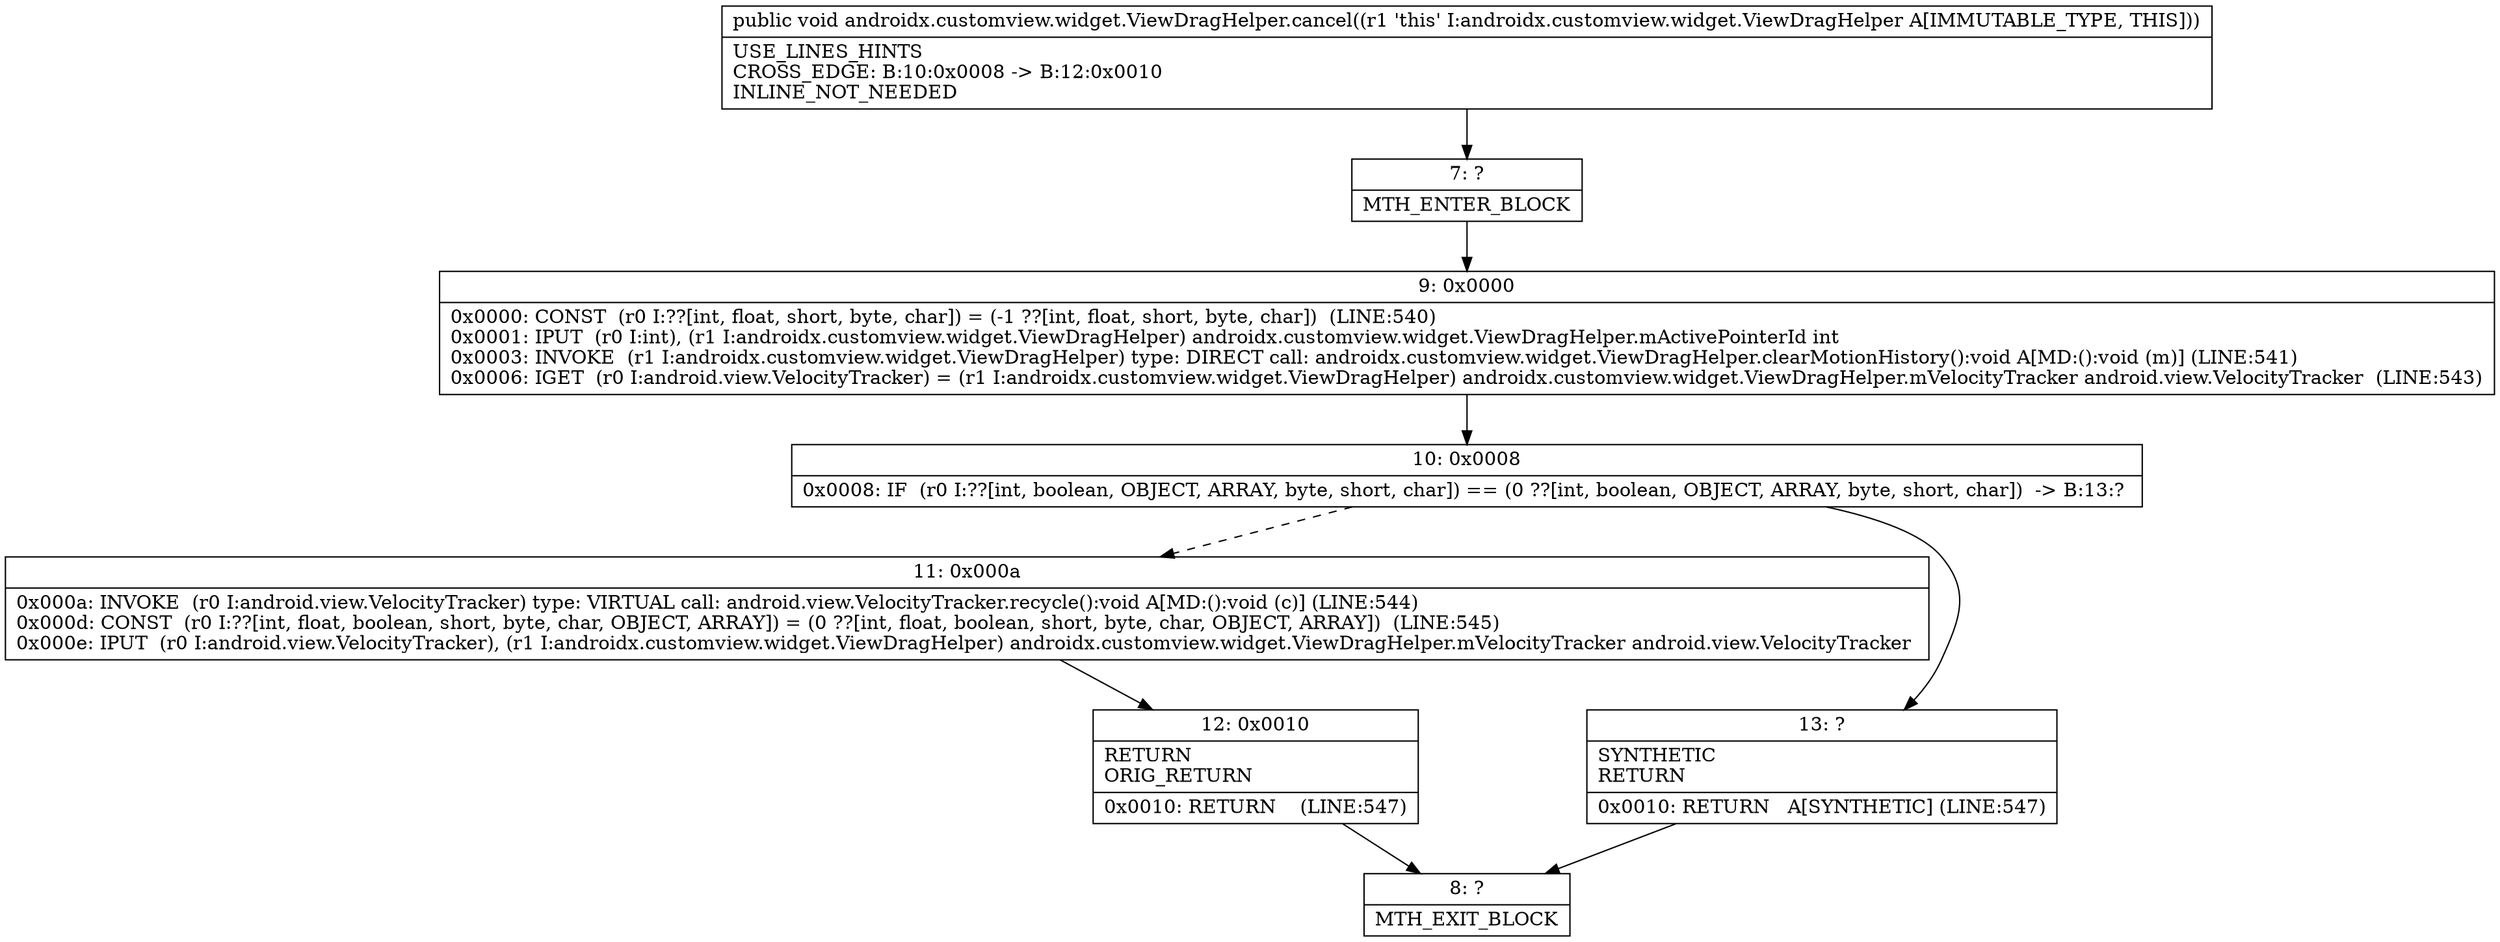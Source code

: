 digraph "CFG forandroidx.customview.widget.ViewDragHelper.cancel()V" {
Node_7 [shape=record,label="{7\:\ ?|MTH_ENTER_BLOCK\l}"];
Node_9 [shape=record,label="{9\:\ 0x0000|0x0000: CONST  (r0 I:??[int, float, short, byte, char]) = (\-1 ??[int, float, short, byte, char])  (LINE:540)\l0x0001: IPUT  (r0 I:int), (r1 I:androidx.customview.widget.ViewDragHelper) androidx.customview.widget.ViewDragHelper.mActivePointerId int \l0x0003: INVOKE  (r1 I:androidx.customview.widget.ViewDragHelper) type: DIRECT call: androidx.customview.widget.ViewDragHelper.clearMotionHistory():void A[MD:():void (m)] (LINE:541)\l0x0006: IGET  (r0 I:android.view.VelocityTracker) = (r1 I:androidx.customview.widget.ViewDragHelper) androidx.customview.widget.ViewDragHelper.mVelocityTracker android.view.VelocityTracker  (LINE:543)\l}"];
Node_10 [shape=record,label="{10\:\ 0x0008|0x0008: IF  (r0 I:??[int, boolean, OBJECT, ARRAY, byte, short, char]) == (0 ??[int, boolean, OBJECT, ARRAY, byte, short, char])  \-\> B:13:? \l}"];
Node_11 [shape=record,label="{11\:\ 0x000a|0x000a: INVOKE  (r0 I:android.view.VelocityTracker) type: VIRTUAL call: android.view.VelocityTracker.recycle():void A[MD:():void (c)] (LINE:544)\l0x000d: CONST  (r0 I:??[int, float, boolean, short, byte, char, OBJECT, ARRAY]) = (0 ??[int, float, boolean, short, byte, char, OBJECT, ARRAY])  (LINE:545)\l0x000e: IPUT  (r0 I:android.view.VelocityTracker), (r1 I:androidx.customview.widget.ViewDragHelper) androidx.customview.widget.ViewDragHelper.mVelocityTracker android.view.VelocityTracker \l}"];
Node_12 [shape=record,label="{12\:\ 0x0010|RETURN\lORIG_RETURN\l|0x0010: RETURN    (LINE:547)\l}"];
Node_8 [shape=record,label="{8\:\ ?|MTH_EXIT_BLOCK\l}"];
Node_13 [shape=record,label="{13\:\ ?|SYNTHETIC\lRETURN\l|0x0010: RETURN   A[SYNTHETIC] (LINE:547)\l}"];
MethodNode[shape=record,label="{public void androidx.customview.widget.ViewDragHelper.cancel((r1 'this' I:androidx.customview.widget.ViewDragHelper A[IMMUTABLE_TYPE, THIS]))  | USE_LINES_HINTS\lCROSS_EDGE: B:10:0x0008 \-\> B:12:0x0010\lINLINE_NOT_NEEDED\l}"];
MethodNode -> Node_7;Node_7 -> Node_9;
Node_9 -> Node_10;
Node_10 -> Node_11[style=dashed];
Node_10 -> Node_13;
Node_11 -> Node_12;
Node_12 -> Node_8;
Node_13 -> Node_8;
}

